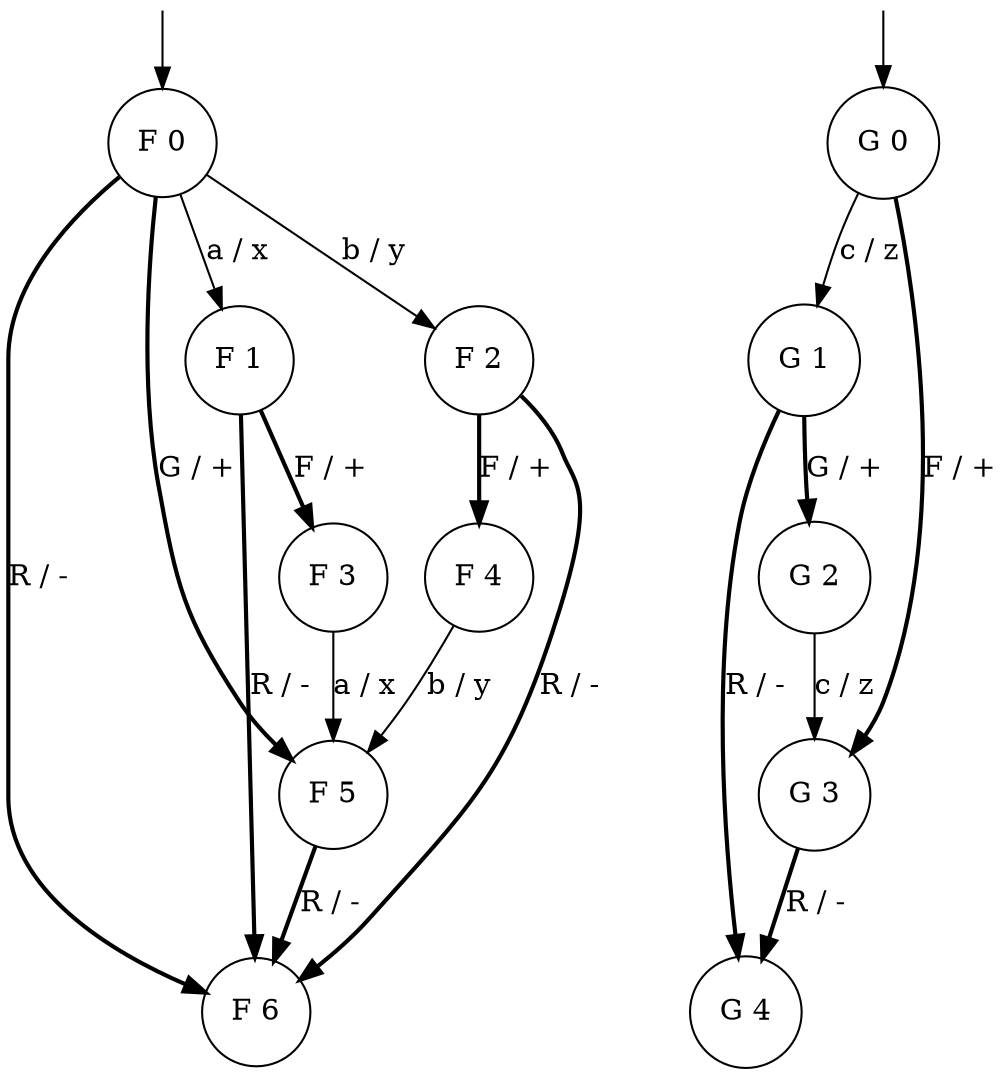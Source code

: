 digraph g {

	s0 [shape="circle" label="F 0"];
	s1 [shape="circle" label="F 1"];
	s2 [shape="circle" label="F 2"];
	s3 [shape="circle" label="F 3"];
	s4 [shape="circle" label="F 4"];
	s5 [shape="circle" label="F 5"];
	s6 [shape="circle" label="F 6"];
	s7 [shape="circle" label="G 0"];
	s8 [shape="circle" label="G 1"];
	s9 [shape="circle" label="G 2"];
	s10 [shape="circle" label="G 3"];
	s11 [shape="circle" label="G 4"];
	s0 -> s1 [label="a / x"];
	s0 -> s2 [label="b / y"];
	s0 -> s5 [style="bold" label="G / +"];
	s0 -> s6 [style="bold" label="R / -"];
	s1 -> s3 [style="bold" label="F / +"];
	s1 -> s6 [style="bold" label="R / -"];
	s2 -> s4 [style="bold" label="F / +"];
	s2 -> s6 [style="bold" label="R / -"];
	s3 -> s5 [label="a / x"];
	s4 -> s5 [label="b / y"];
	s5 -> s6 [style="bold" label="R / -"];
	s7 -> s8 [label="c / z"];
	s7 -> s10 [style="bold" label="F / +"];
	s8 -> s9 [style="bold" label="G / +"];
	s8 -> s11 [style="bold" label="R / -"];
	s9 -> s10 [label="c / z"];
	s10 -> s11 [style="bold" label="R / -"];

__start0 [label="" shape="none" width="0" height="0"];
__start0 -> s7;
__start1 [label="" shape="none" width="0" height="0"];
__start1 -> s0;

}
